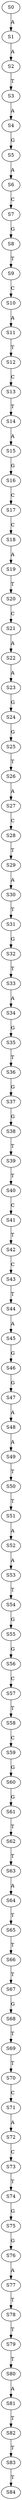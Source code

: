 strict digraph  {
	S0 -> S1 [ label = A ];
	S1 -> S2 [ label = A ];
	S2 -> S3 [ label = T ];
	S3 -> S4 [ label = A ];
	S4 -> S5 [ label = G ];
	S5 -> S6 [ label = A ];
	S6 -> S7 [ label = C ];
	S7 -> S8 [ label = G ];
	S8 -> S9 [ label = T ];
	S9 -> S10 [ label = C ];
	S10 -> S11 [ label = A ];
	S11 -> S12 [ label = T ];
	S12 -> S13 [ label = C ];
	S13 -> S14 [ label = T ];
	S14 -> S15 [ label = A ];
	S15 -> S16 [ label = G ];
	S16 -> S17 [ label = C ];
	S17 -> S18 [ label = C ];
	S18 -> S19 [ label = A ];
	S19 -> S20 [ label = T ];
	S20 -> S21 [ label = C ];
	S21 -> S22 [ label = A ];
	S22 -> S23 [ label = A ];
	S23 -> S24 [ label = G ];
	S24 -> S25 [ label = G ];
	S25 -> S26 [ label = T ];
	S26 -> S27 [ label = A ];
	S27 -> S28 [ label = C ];
	S28 -> S29 [ label = T ];
	S29 -> S30 [ label = A ];
	S30 -> S31 [ label = T ];
	S31 -> S32 [ label = G ];
	S32 -> S33 [ label = T ];
	S33 -> S34 [ label = A ];
	S34 -> S35 [ label = G ];
	S35 -> S36 [ label = T ];
	S36 -> S37 [ label = G ];
	S37 -> S38 [ label = G ];
	S38 -> S39 [ label = T ];
	S39 -> S40 [ label = T ];
	S40 -> S41 [ label = C ];
	S41 -> S42 [ label = T ];
	S42 -> S43 [ label = C ];
	S43 -> S44 [ label = T ];
	S44 -> S45 [ label = A ];
	S45 -> S46 [ label = G ];
	S46 -> S47 [ label = G ];
	S47 -> S48 [ label = A ];
	S48 -> S49 [ label = A ];
	S49 -> S50 [ label = T ];
	S50 -> S51 [ label = T ];
	S51 -> S52 [ label = A ];
	S52 -> S53 [ label = A ];
	S53 -> S54 [ label = T ];
	S54 -> S55 [ label = G ];
	S55 -> S56 [ label = G ];
	S56 -> S57 [ label = C ];
	S57 -> S58 [ label = T ];
	S58 -> S59 [ label = C ];
	S59 -> S60 [ label = G ];
	S60 -> S61 [ label = G ];
	S61 -> S62 [ label = T ];
	S62 -> S63 [ label = T ];
	S63 -> S64 [ label = A ];
	S64 -> S65 [ label = T ];
	S65 -> S66 [ label = T ];
	S66 -> S67 [ label = T ];
	S67 -> S68 [ label = G ];
	S68 -> S69 [ label = T ];
	S69 -> S70 [ label = T ];
	S70 -> S71 [ label = C ];
	S71 -> S72 [ label = A ];
	S72 -> S73 [ label = C ];
	S73 -> S74 [ label = T ];
	S74 -> S75 [ label = G ];
	S75 -> S76 [ label = G ];
	S76 -> S77 [ label = A ];
	S77 -> S78 [ label = T ];
	S78 -> S79 [ label = T ];
	S79 -> S80 [ label = T ];
	S80 -> S81 [ label = A ];
	S81 -> S82 [ label = T ];
	S82 -> S83 [ label = T ];
	S83 -> S84 [ label = T ];
}
